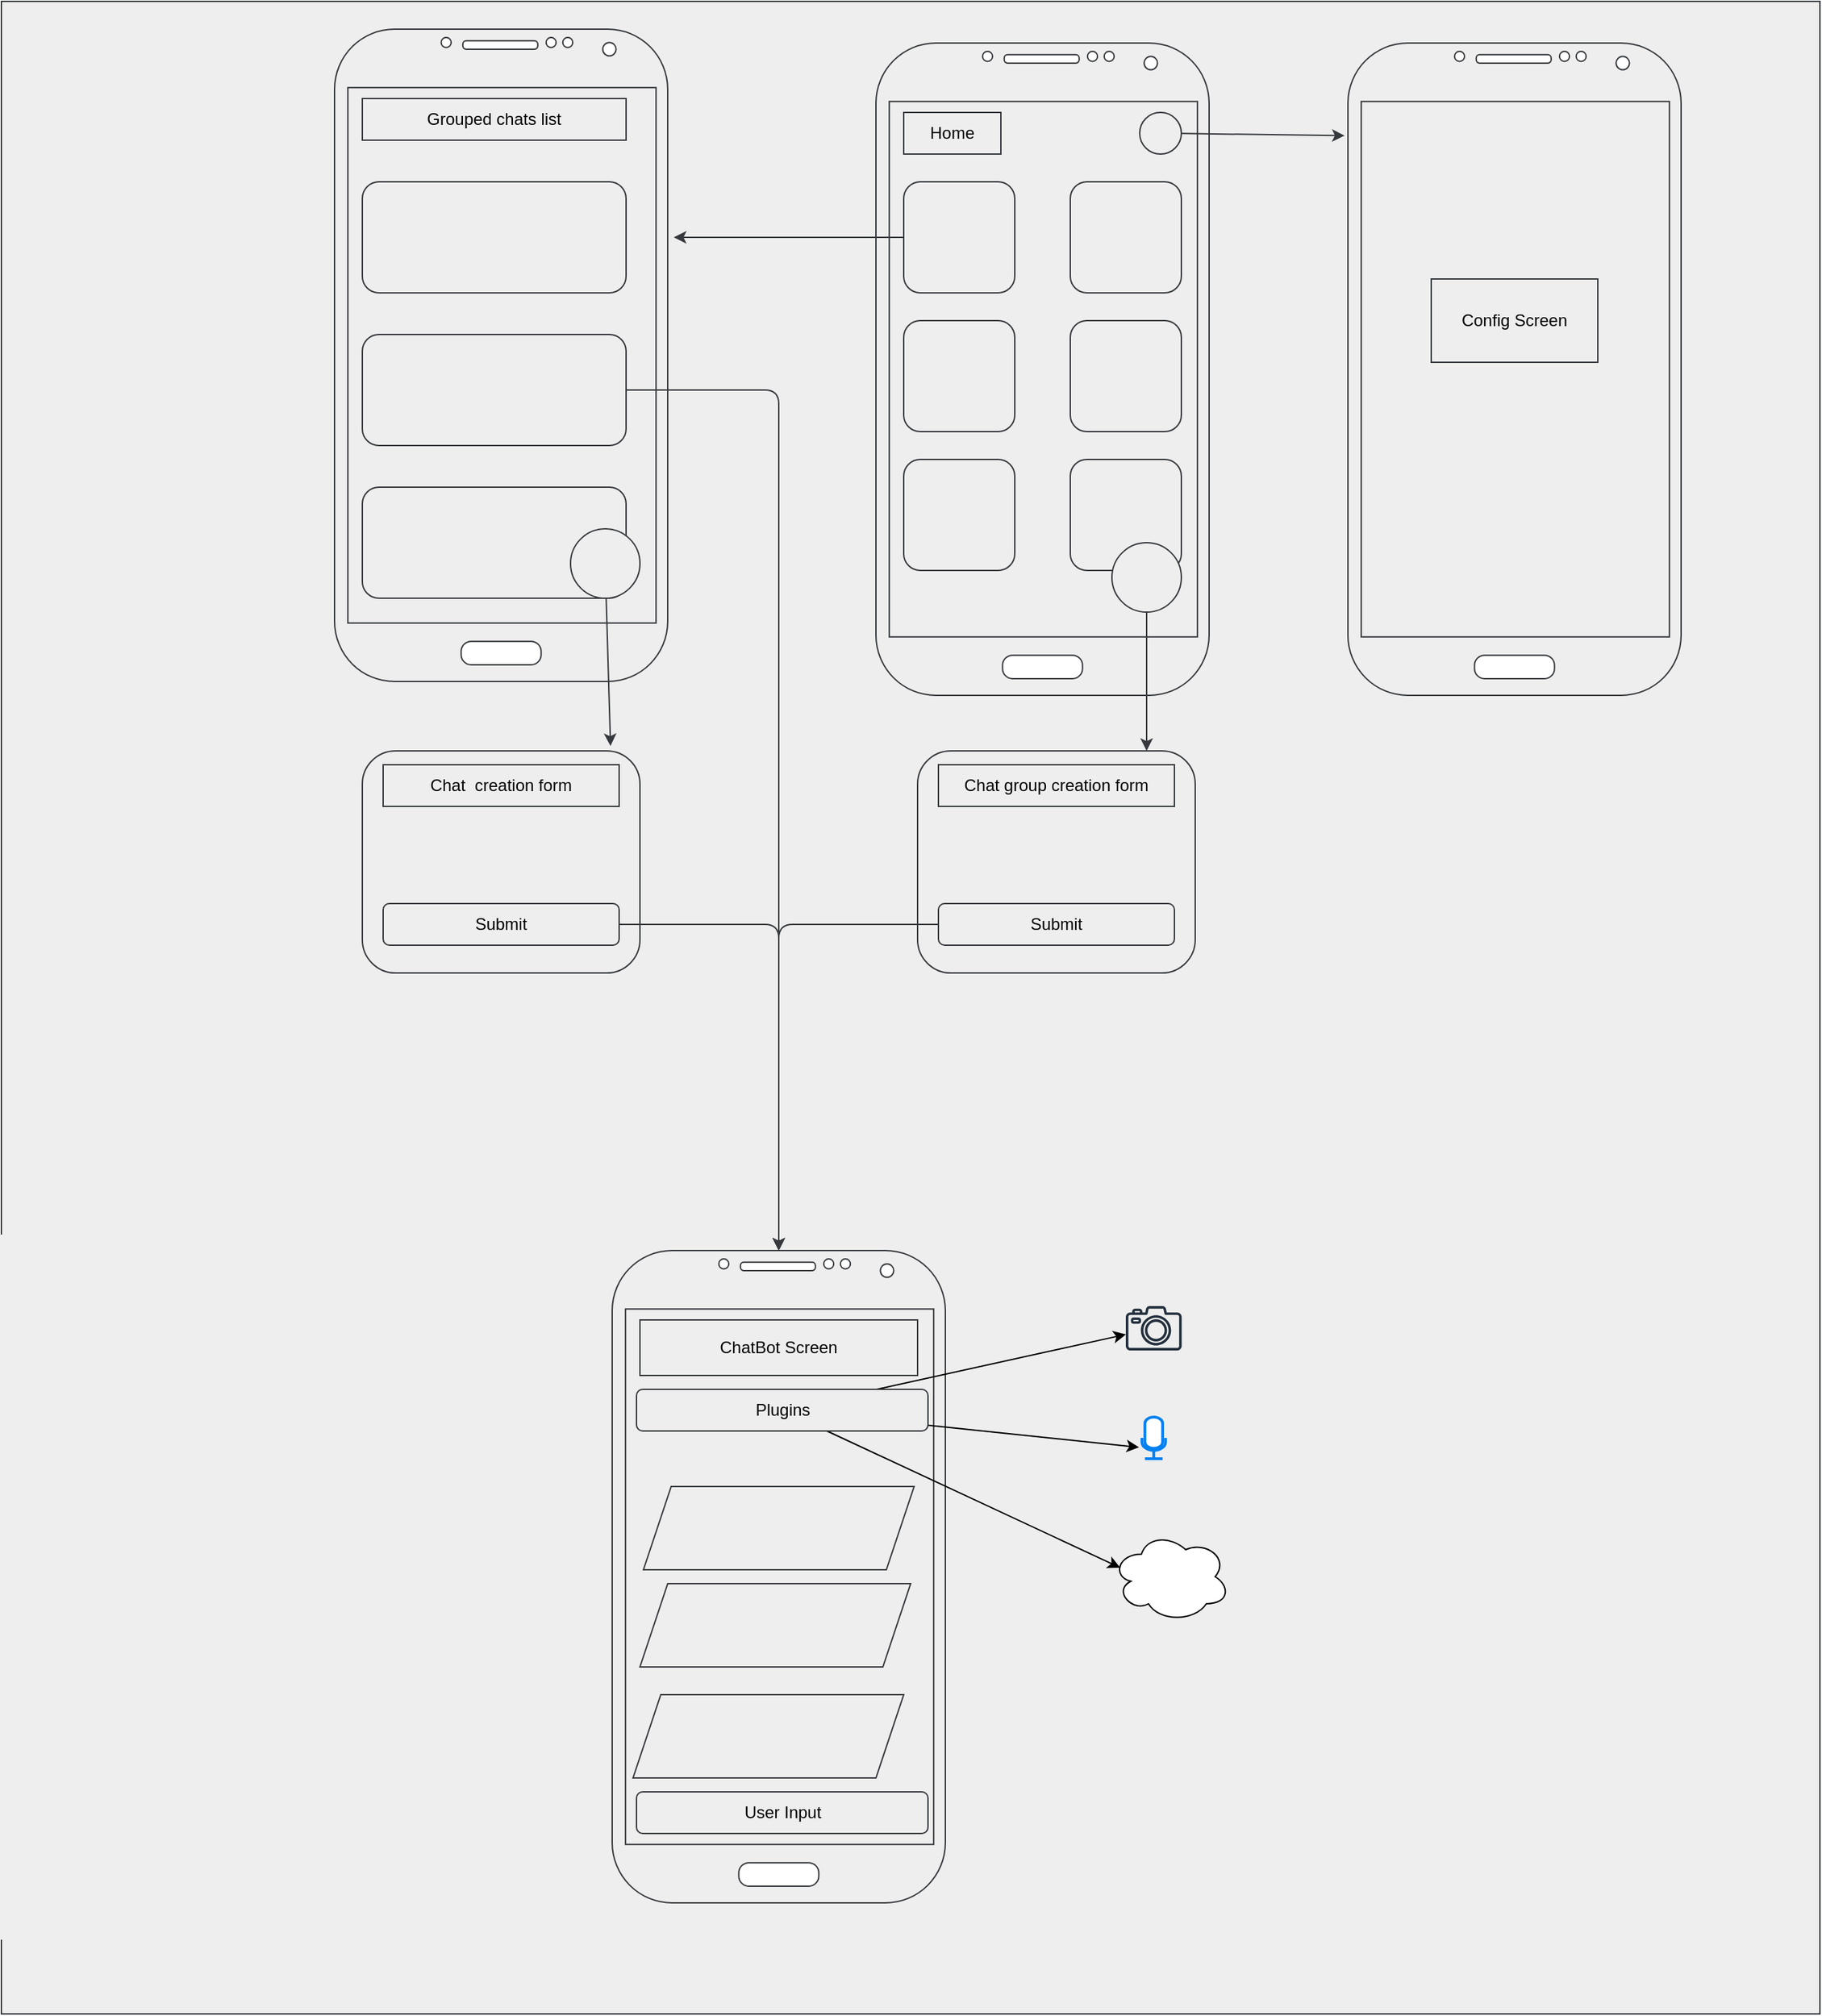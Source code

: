 <mxfile>
    <diagram id="3vhoRqhPPUoY-iDbqvLI" name="Page-1">
        <mxGraphModel dx="2138" dy="2226" grid="1" gridSize="10" guides="1" tooltips="1" connect="1" arrows="1" fold="1" page="1" pageScale="1" pageWidth="850" pageHeight="1100" math="0" shadow="0">
            <root>
                <mxCell id="0"/>
                <mxCell id="1" parent="0"/>
                <mxCell id="43" value="" style="group;fillColor=#eeeeee;strokeColor=#36393d;fontColor=#000000;" vertex="1" connectable="0" parent="1">
                    <mxGeometry x="-620" y="610" width="1310" height="1450" as="geometry"/>
                </mxCell>
                <mxCell id="42" value="" style="rounded=0;whiteSpace=wrap;html=1;fillColor=#eeeeee;strokeColor=#36393d;fontColor=#000000;" vertex="1" parent="43">
                    <mxGeometry width="1310" height="1450" as="geometry"/>
                </mxCell>
                <mxCell id="2" value="" style="verticalLabelPosition=bottom;verticalAlign=top;html=1;shadow=0;dashed=0;strokeWidth=1;shape=mxgraph.android.phone2;strokeColor=#36393d;fillColor=#eeeeee;fontColor=#000000;" vertex="1" parent="43">
                    <mxGeometry x="630" y="30" width="240" height="470" as="geometry"/>
                </mxCell>
                <mxCell id="16" style="edgeStyle=none;html=1;fillColor=#eeeeee;strokeColor=#36393d;fontColor=#000000;" edge="1" parent="43" source="3">
                    <mxGeometry relative="1" as="geometry">
                        <mxPoint x="484.4" y="170" as="targetPoint"/>
                    </mxGeometry>
                </mxCell>
                <mxCell id="3" value="" style="rounded=1;whiteSpace=wrap;html=1;fillColor=#eeeeee;strokeColor=#36393d;fontColor=#000000;" vertex="1" parent="43">
                    <mxGeometry x="650" y="130" width="80" height="80" as="geometry"/>
                </mxCell>
                <mxCell id="4" value="" style="rounded=1;whiteSpace=wrap;html=1;fillColor=#eeeeee;strokeColor=#36393d;fontColor=#000000;" vertex="1" parent="43">
                    <mxGeometry x="770" y="130" width="80" height="80" as="geometry"/>
                </mxCell>
                <mxCell id="5" value="" style="rounded=1;whiteSpace=wrap;html=1;fillColor=#eeeeee;strokeColor=#36393d;fontColor=#000000;" vertex="1" parent="43">
                    <mxGeometry x="650" y="230" width="80" height="80" as="geometry"/>
                </mxCell>
                <mxCell id="6" value="" style="rounded=1;whiteSpace=wrap;html=1;fillColor=#eeeeee;strokeColor=#36393d;fontColor=#000000;" vertex="1" parent="43">
                    <mxGeometry x="770" y="230" width="80" height="80" as="geometry"/>
                </mxCell>
                <mxCell id="7" value="" style="rounded=1;whiteSpace=wrap;html=1;fillColor=#eeeeee;strokeColor=#36393d;fontColor=#000000;" vertex="1" parent="43">
                    <mxGeometry x="650" y="330" width="80" height="80" as="geometry"/>
                </mxCell>
                <mxCell id="8" value="" style="rounded=1;whiteSpace=wrap;html=1;fillColor=#eeeeee;strokeColor=#36393d;fontColor=#000000;" vertex="1" parent="43">
                    <mxGeometry x="770" y="330" width="80" height="80" as="geometry"/>
                </mxCell>
                <mxCell id="9" value="" style="ellipse;whiteSpace=wrap;html=1;aspect=fixed;fillColor=#eeeeee;strokeColor=#36393d;fontColor=#000000;" vertex="1" parent="43">
                    <mxGeometry x="820" y="80" width="30" height="30" as="geometry"/>
                </mxCell>
                <mxCell id="26" style="edgeStyle=none;html=1;fillColor=#eeeeee;strokeColor=#36393d;fontColor=#000000;" edge="1" parent="43" source="10">
                    <mxGeometry relative="1" as="geometry">
                        <mxPoint x="825" y="540" as="targetPoint"/>
                    </mxGeometry>
                </mxCell>
                <mxCell id="10" value="" style="ellipse;whiteSpace=wrap;html=1;aspect=fixed;fillColor=#eeeeee;strokeColor=#36393d;fontColor=#000000;" vertex="1" parent="43">
                    <mxGeometry x="800" y="390" width="50" height="50" as="geometry"/>
                </mxCell>
                <mxCell id="11" value="" style="verticalLabelPosition=bottom;verticalAlign=top;html=1;shadow=0;dashed=0;strokeWidth=1;shape=mxgraph.android.phone2;strokeColor=#36393d;fillColor=#eeeeee;fontColor=#000000;" vertex="1" parent="43">
                    <mxGeometry x="970" y="30" width="240" height="470" as="geometry"/>
                </mxCell>
                <mxCell id="12" style="edgeStyle=none;html=1;entryX=-0.01;entryY=0.142;entryDx=0;entryDy=0;entryPerimeter=0;fillColor=#eeeeee;strokeColor=#36393d;fontColor=#000000;" edge="1" parent="43" source="9" target="11">
                    <mxGeometry relative="1" as="geometry"/>
                </mxCell>
                <mxCell id="13" value="Config Screen" style="rounded=0;whiteSpace=wrap;html=1;fillColor=#eeeeee;strokeColor=#36393d;fontColor=#000000;" vertex="1" parent="43">
                    <mxGeometry x="1030" y="200" width="120" height="60" as="geometry"/>
                </mxCell>
                <mxCell id="14" value="Home" style="rounded=0;whiteSpace=wrap;html=1;fillColor=#eeeeee;strokeColor=#36393d;fontColor=#000000;" vertex="1" parent="43">
                    <mxGeometry x="650" y="80" width="70" height="30" as="geometry"/>
                </mxCell>
                <mxCell id="15" value="" style="verticalLabelPosition=bottom;verticalAlign=top;html=1;shadow=0;dashed=0;strokeWidth=1;shape=mxgraph.android.phone2;strokeColor=#36393d;fillColor=#eeeeee;fontColor=#000000;" vertex="1" parent="43">
                    <mxGeometry x="440" y="900" width="240" height="470" as="geometry"/>
                </mxCell>
                <mxCell id="17" value="" style="verticalLabelPosition=bottom;verticalAlign=top;html=1;shadow=0;dashed=0;strokeWidth=1;shape=mxgraph.android.phone2;strokeColor=#36393d;fillColor=#eeeeee;fontColor=#000000;" vertex="1" parent="43">
                    <mxGeometry x="240" y="20" width="240" height="470" as="geometry"/>
                </mxCell>
                <mxCell id="18" value="Grouped chats list" style="rounded=0;whiteSpace=wrap;html=1;fillColor=#eeeeee;strokeColor=#36393d;fontColor=#000000;" vertex="1" parent="43">
                    <mxGeometry x="260" y="70" width="190" height="30" as="geometry"/>
                </mxCell>
                <mxCell id="20" value="" style="rounded=1;whiteSpace=wrap;html=1;fillColor=#eeeeee;strokeColor=#36393d;fontColor=#000000;" vertex="1" parent="43">
                    <mxGeometry x="260" y="130" width="190" height="80" as="geometry"/>
                </mxCell>
                <mxCell id="21" value="" style="rounded=1;whiteSpace=wrap;html=1;fillColor=#eeeeee;strokeColor=#36393d;fontColor=#000000;" vertex="1" parent="43">
                    <mxGeometry x="260" y="240" width="190" height="80" as="geometry"/>
                </mxCell>
                <mxCell id="33" style="edgeStyle=none;html=1;exitX=1;exitY=0.5;exitDx=0;exitDy=0;fillColor=#eeeeee;strokeColor=#36393d;fontColor=#000000;" edge="1" parent="43" source="21">
                    <mxGeometry relative="1" as="geometry">
                        <mxPoint x="560" y="900" as="targetPoint"/>
                        <Array as="points">
                            <mxPoint x="560" y="280"/>
                        </Array>
                    </mxGeometry>
                </mxCell>
                <mxCell id="22" value="" style="rounded=1;whiteSpace=wrap;html=1;fillColor=#eeeeee;strokeColor=#36393d;fontColor=#000000;" vertex="1" parent="43">
                    <mxGeometry x="260" y="350" width="190" height="80" as="geometry"/>
                </mxCell>
                <mxCell id="23" value="" style="ellipse;whiteSpace=wrap;html=1;aspect=fixed;fillColor=#eeeeee;strokeColor=#36393d;fontColor=#000000;" vertex="1" parent="43">
                    <mxGeometry x="410" y="380" width="50" height="50" as="geometry"/>
                </mxCell>
                <mxCell id="24" value="" style="rounded=1;whiteSpace=wrap;html=1;fillColor=#eeeeee;strokeColor=#36393d;fontColor=#000000;" vertex="1" parent="43">
                    <mxGeometry x="660" y="540" width="200" height="160" as="geometry"/>
                </mxCell>
                <mxCell id="25" value="Chat group creation form" style="whiteSpace=wrap;html=1;fillColor=#eeeeee;strokeColor=#36393d;fontColor=#000000;" vertex="1" parent="43">
                    <mxGeometry x="675" y="550" width="170" height="30" as="geometry"/>
                </mxCell>
                <mxCell id="28" style="edgeStyle=none;html=1;fillColor=#eeeeee;strokeColor=#36393d;fontColor=#000000;" edge="1" parent="43" source="27">
                    <mxGeometry relative="1" as="geometry">
                        <mxPoint x="560" y="900" as="targetPoint"/>
                        <Array as="points">
                            <mxPoint x="560" y="665"/>
                        </Array>
                    </mxGeometry>
                </mxCell>
                <mxCell id="27" value="Submit" style="rounded=1;whiteSpace=wrap;html=1;fillColor=#eeeeee;strokeColor=#36393d;fontColor=#000000;" vertex="1" parent="43">
                    <mxGeometry x="675" y="650" width="170" height="30" as="geometry"/>
                </mxCell>
                <mxCell id="29" value="" style="rounded=1;whiteSpace=wrap;html=1;fillColor=#eeeeee;strokeColor=#36393d;fontColor=#000000;" vertex="1" parent="43">
                    <mxGeometry x="260" y="540" width="200" height="160" as="geometry"/>
                </mxCell>
                <mxCell id="32" style="edgeStyle=none;html=1;entryX=0.894;entryY=-0.022;entryDx=0;entryDy=0;entryPerimeter=0;fillColor=#eeeeee;strokeColor=#36393d;fontColor=#000000;" edge="1" parent="43" source="23" target="29">
                    <mxGeometry relative="1" as="geometry"/>
                </mxCell>
                <mxCell id="30" value="Chat&amp;nbsp; creation form" style="whiteSpace=wrap;html=1;fillColor=#eeeeee;strokeColor=#36393d;fontColor=#000000;" vertex="1" parent="43">
                    <mxGeometry x="275" y="550" width="170" height="30" as="geometry"/>
                </mxCell>
                <mxCell id="35" style="edgeStyle=none;html=1;fillColor=#eeeeee;strokeColor=#36393d;fontColor=#000000;" edge="1" parent="43" source="31">
                    <mxGeometry relative="1" as="geometry">
                        <mxPoint x="560" y="900" as="targetPoint"/>
                        <Array as="points">
                            <mxPoint x="560" y="665"/>
                        </Array>
                    </mxGeometry>
                </mxCell>
                <mxCell id="31" value="Submit" style="rounded=1;whiteSpace=wrap;html=1;fillColor=#eeeeee;strokeColor=#36393d;fontColor=#000000;" vertex="1" parent="43">
                    <mxGeometry x="275" y="650" width="170" height="30" as="geometry"/>
                </mxCell>
                <mxCell id="37" value="ChatBot Screen" style="rounded=0;whiteSpace=wrap;html=1;fillColor=#eeeeee;strokeColor=#36393d;fontColor=#000000;" vertex="1" parent="43">
                    <mxGeometry x="460" y="950" width="200" height="40" as="geometry"/>
                </mxCell>
                <mxCell id="38" value="" style="shape=parallelogram;perimeter=parallelogramPerimeter;whiteSpace=wrap;html=1;fixedSize=1;fillColor=#eeeeee;strokeColor=#36393d;fontColor=#000000;" vertex="1" parent="43">
                    <mxGeometry x="462.5" y="1070" width="195" height="60" as="geometry"/>
                </mxCell>
                <mxCell id="39" value="" style="shape=parallelogram;perimeter=parallelogramPerimeter;whiteSpace=wrap;html=1;fixedSize=1;fillColor=#eeeeee;strokeColor=#36393d;fontColor=#000000;" vertex="1" parent="43">
                    <mxGeometry x="460" y="1140" width="195" height="60" as="geometry"/>
                </mxCell>
                <mxCell id="40" value="" style="shape=parallelogram;perimeter=parallelogramPerimeter;whiteSpace=wrap;html=1;fixedSize=1;fillColor=#eeeeee;strokeColor=#36393d;fontColor=#000000;" vertex="1" parent="43">
                    <mxGeometry x="455" y="1220" width="195" height="60" as="geometry"/>
                </mxCell>
                <mxCell id="41" value="User Input" style="rounded=1;whiteSpace=wrap;html=1;fillColor=#eeeeee;strokeColor=#36393d;fontColor=#000000;" vertex="1" parent="43">
                    <mxGeometry x="457.5" y="1290" width="210" height="30" as="geometry"/>
                </mxCell>
                <mxCell id="53" style="edgeStyle=none;html=1;fontColor=#000000;" edge="1" parent="43" source="49" target="50">
                    <mxGeometry relative="1" as="geometry"/>
                </mxCell>
                <mxCell id="54" style="edgeStyle=none;html=1;entryX=-0.125;entryY=0.725;entryDx=0;entryDy=0;entryPerimeter=0;fontColor=#000000;" edge="1" parent="43" source="49" target="51">
                    <mxGeometry relative="1" as="geometry"/>
                </mxCell>
                <mxCell id="55" style="edgeStyle=none;html=1;entryX=0.07;entryY=0.4;entryDx=0;entryDy=0;entryPerimeter=0;fontColor=#000000;" edge="1" parent="43" source="49" target="52">
                    <mxGeometry relative="1" as="geometry"/>
                </mxCell>
                <mxCell id="49" value="Plugins" style="rounded=1;whiteSpace=wrap;html=1;fillColor=#eeeeee;strokeColor=#36393d;fontColor=#000000;" vertex="1" parent="43">
                    <mxGeometry x="457.5" y="1000" width="210" height="30" as="geometry"/>
                </mxCell>
                <mxCell id="50" value="" style="sketch=0;outlineConnect=0;fontColor=#232F3E;gradientColor=none;fillColor=#232F3D;strokeColor=none;dashed=0;verticalLabelPosition=bottom;verticalAlign=top;align=center;html=1;fontSize=12;fontStyle=0;aspect=fixed;pointerEvents=1;shape=mxgraph.aws4.camera2;" vertex="1" parent="43">
                    <mxGeometry x="810" y="940" width="40.26" height="32" as="geometry"/>
                </mxCell>
                <mxCell id="51" value="" style="html=1;verticalLabelPosition=bottom;align=center;labelBackgroundColor=#000000;verticalAlign=top;strokeWidth=2;strokeColor=#0080F0;shadow=0;dashed=0;shape=mxgraph.ios7.icons.microphone;fontColor=#000000;" vertex="1" parent="43">
                    <mxGeometry x="821.63" y="1020" width="17" height="30" as="geometry"/>
                </mxCell>
                <mxCell id="52" value="" style="ellipse;shape=cloud;whiteSpace=wrap;html=1;labelBackgroundColor=#000000;fontColor=#000000;" vertex="1" parent="43">
                    <mxGeometry x="800" y="1102.5" width="85" height="65" as="geometry"/>
                </mxCell>
<<<<<<< HEAD
                <mxCell id="60" value="&lt;font color=&quot;#ffffff&quot;&gt;Logout&lt;/font&gt;" style="rounded=1;whiteSpace=wrap;html=1;labelBackgroundColor=#000000;fontColor=#333333;fillColor=#f5f5f5;strokeColor=#666666;" vertex="1" parent="43">
                    <mxGeometry x="1000" y="90" width="170" height="40" as="geometry"/>
                </mxCell>
=======
>>>>>>> release/0.0.6
                <mxCell id="46" style="edgeStyle=none;html=1;entryX=0.575;entryY=-0.001;entryDx=0;entryDy=0;entryPerimeter=0;fontColor=#000000;" edge="1" parent="1" source="44" target="42">
                    <mxGeometry relative="1" as="geometry"/>
                </mxCell>
                <mxCell id="44" value="" style="verticalLabelPosition=bottom;verticalAlign=top;html=1;shadow=0;dashed=0;strokeWidth=1;shape=mxgraph.android.phone2;strokeColor=#36393d;fillColor=#eeeeee;fontColor=#000000;" vertex="1" parent="1">
                    <mxGeometry x="-40" y="-150" width="240" height="470" as="geometry"/>
                </mxCell>
                <mxCell id="48" value="Auth&lt;br&gt;&amp;nbsp;Screen" style="rounded=0;whiteSpace=wrap;html=1;fillColor=#eeeeee;strokeColor=#36393d;fontColor=#000000;" vertex="1" parent="1">
                    <mxGeometry x="20" y="40" width="120" height="60" as="geometry"/>
                </mxCell>
<<<<<<< HEAD
                <mxCell id="61" style="edgeStyle=none;html=1;fontColor=#FFFFFF;" edge="1" parent="1" source="60">
                    <mxGeometry relative="1" as="geometry">
                        <mxPoint x="200" y="100" as="targetPoint"/>
=======
                <mxCell id="61" style="edgeStyle=none;html=1;fontColor=#FFFFFF;" edge="1" parent="1" source="60" target="44">
                    <mxGeometry relative="1" as="geometry">
>>>>>>> release/0.0.6
                        <Array as="points">
                            <mxPoint x="480" y="100"/>
                        </Array>
                    </mxGeometry>
                </mxCell>
<<<<<<< HEAD
=======
                <mxCell id="60" value="&lt;font color=&quot;#ffffff&quot;&gt;Logout&lt;/font&gt;" style="rounded=1;whiteSpace=wrap;html=1;labelBackgroundColor=#000000;fontColor=#333333;fillColor=#f5f5f5;strokeColor=#666666;" vertex="1" parent="1">
                    <mxGeometry x="390" y="720" width="170" height="40" as="geometry"/>
                </mxCell>
>>>>>>> release/0.0.6
            </root>
        </mxGraphModel>
    </diagram>
</mxfile>